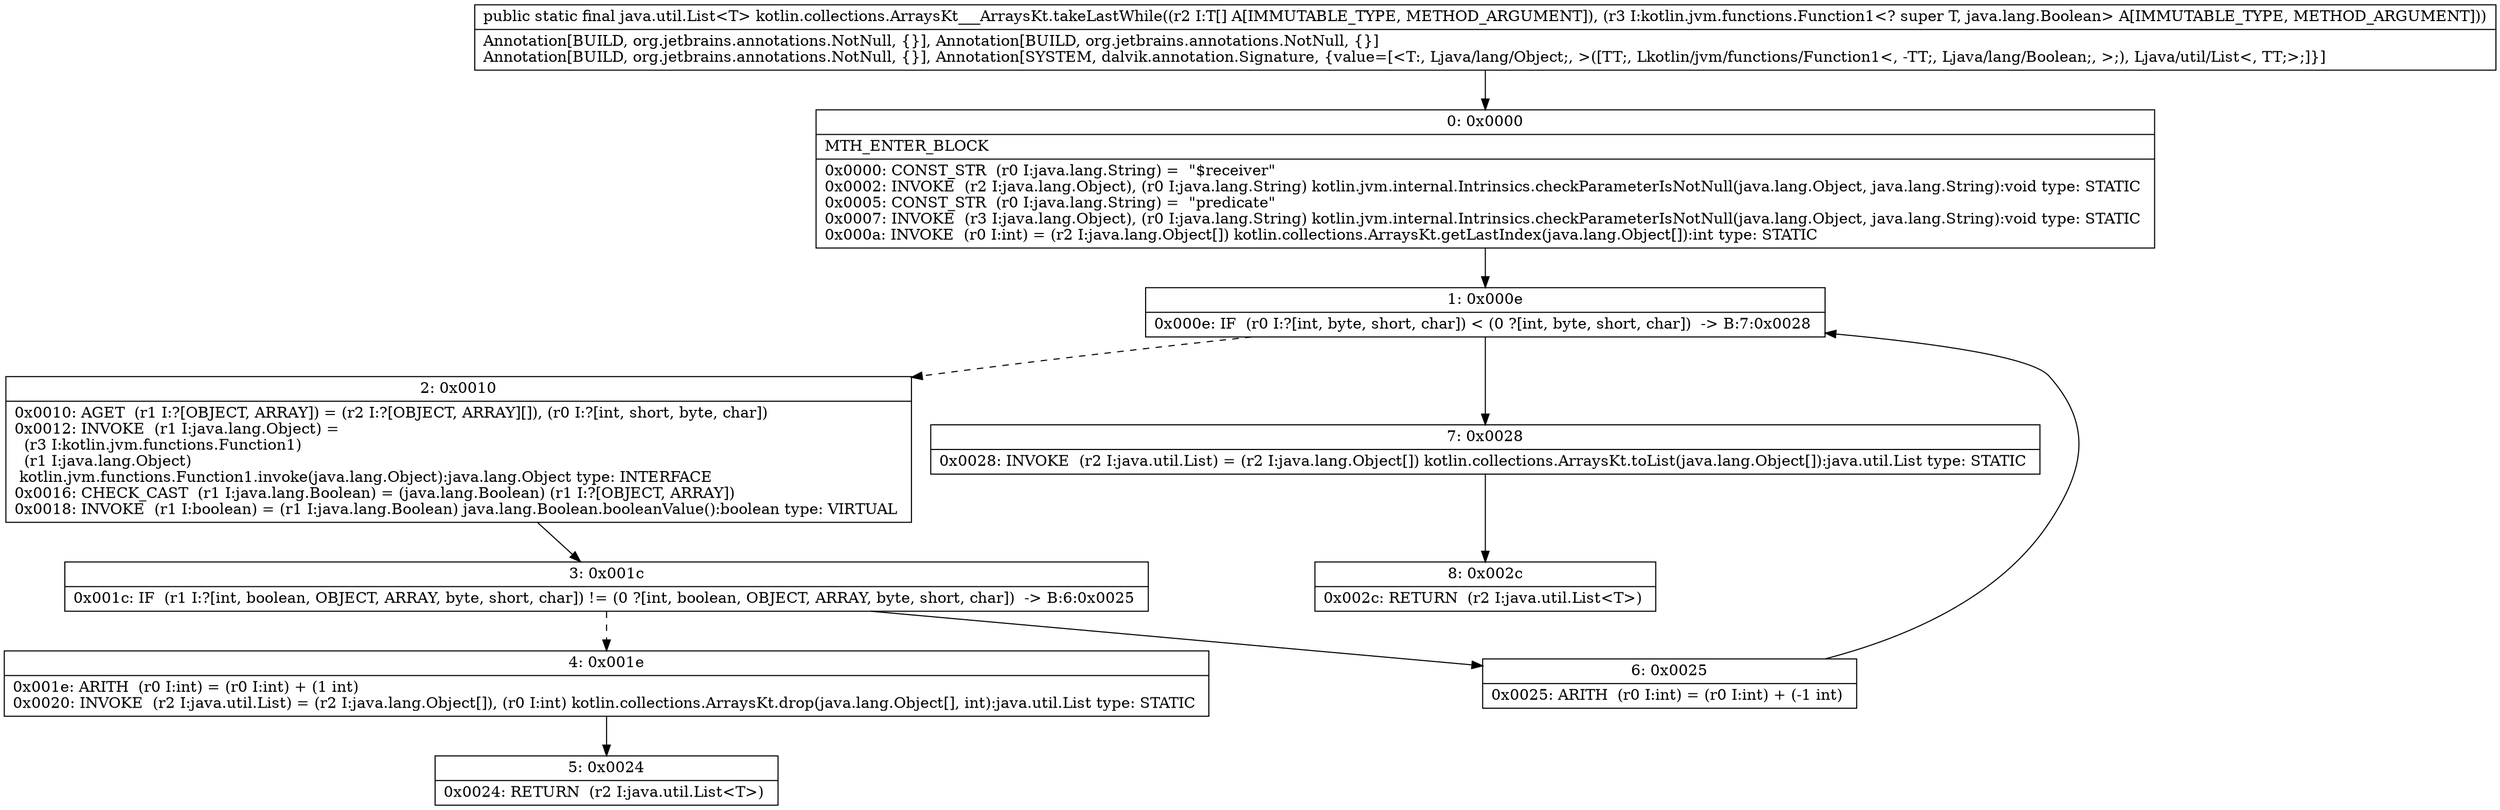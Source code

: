 digraph "CFG forkotlin.collections.ArraysKt___ArraysKt.takeLastWhile([Ljava\/lang\/Object;Lkotlin\/jvm\/functions\/Function1;)Ljava\/util\/List;" {
Node_0 [shape=record,label="{0\:\ 0x0000|MTH_ENTER_BLOCK\l|0x0000: CONST_STR  (r0 I:java.lang.String) =  \"$receiver\" \l0x0002: INVOKE  (r2 I:java.lang.Object), (r0 I:java.lang.String) kotlin.jvm.internal.Intrinsics.checkParameterIsNotNull(java.lang.Object, java.lang.String):void type: STATIC \l0x0005: CONST_STR  (r0 I:java.lang.String) =  \"predicate\" \l0x0007: INVOKE  (r3 I:java.lang.Object), (r0 I:java.lang.String) kotlin.jvm.internal.Intrinsics.checkParameterIsNotNull(java.lang.Object, java.lang.String):void type: STATIC \l0x000a: INVOKE  (r0 I:int) = (r2 I:java.lang.Object[]) kotlin.collections.ArraysKt.getLastIndex(java.lang.Object[]):int type: STATIC \l}"];
Node_1 [shape=record,label="{1\:\ 0x000e|0x000e: IF  (r0 I:?[int, byte, short, char]) \< (0 ?[int, byte, short, char])  \-\> B:7:0x0028 \l}"];
Node_2 [shape=record,label="{2\:\ 0x0010|0x0010: AGET  (r1 I:?[OBJECT, ARRAY]) = (r2 I:?[OBJECT, ARRAY][]), (r0 I:?[int, short, byte, char]) \l0x0012: INVOKE  (r1 I:java.lang.Object) = \l  (r3 I:kotlin.jvm.functions.Function1)\l  (r1 I:java.lang.Object)\l kotlin.jvm.functions.Function1.invoke(java.lang.Object):java.lang.Object type: INTERFACE \l0x0016: CHECK_CAST  (r1 I:java.lang.Boolean) = (java.lang.Boolean) (r1 I:?[OBJECT, ARRAY]) \l0x0018: INVOKE  (r1 I:boolean) = (r1 I:java.lang.Boolean) java.lang.Boolean.booleanValue():boolean type: VIRTUAL \l}"];
Node_3 [shape=record,label="{3\:\ 0x001c|0x001c: IF  (r1 I:?[int, boolean, OBJECT, ARRAY, byte, short, char]) != (0 ?[int, boolean, OBJECT, ARRAY, byte, short, char])  \-\> B:6:0x0025 \l}"];
Node_4 [shape=record,label="{4\:\ 0x001e|0x001e: ARITH  (r0 I:int) = (r0 I:int) + (1 int) \l0x0020: INVOKE  (r2 I:java.util.List) = (r2 I:java.lang.Object[]), (r0 I:int) kotlin.collections.ArraysKt.drop(java.lang.Object[], int):java.util.List type: STATIC \l}"];
Node_5 [shape=record,label="{5\:\ 0x0024|0x0024: RETURN  (r2 I:java.util.List\<T\>) \l}"];
Node_6 [shape=record,label="{6\:\ 0x0025|0x0025: ARITH  (r0 I:int) = (r0 I:int) + (\-1 int) \l}"];
Node_7 [shape=record,label="{7\:\ 0x0028|0x0028: INVOKE  (r2 I:java.util.List) = (r2 I:java.lang.Object[]) kotlin.collections.ArraysKt.toList(java.lang.Object[]):java.util.List type: STATIC \l}"];
Node_8 [shape=record,label="{8\:\ 0x002c|0x002c: RETURN  (r2 I:java.util.List\<T\>) \l}"];
MethodNode[shape=record,label="{public static final java.util.List\<T\> kotlin.collections.ArraysKt___ArraysKt.takeLastWhile((r2 I:T[] A[IMMUTABLE_TYPE, METHOD_ARGUMENT]), (r3 I:kotlin.jvm.functions.Function1\<? super T, java.lang.Boolean\> A[IMMUTABLE_TYPE, METHOD_ARGUMENT]))  | Annotation[BUILD, org.jetbrains.annotations.NotNull, \{\}], Annotation[BUILD, org.jetbrains.annotations.NotNull, \{\}]\lAnnotation[BUILD, org.jetbrains.annotations.NotNull, \{\}], Annotation[SYSTEM, dalvik.annotation.Signature, \{value=[\<T:, Ljava\/lang\/Object;, \>([TT;, Lkotlin\/jvm\/functions\/Function1\<, \-TT;, Ljava\/lang\/Boolean;, \>;), Ljava\/util\/List\<, TT;\>;]\}]\l}"];
MethodNode -> Node_0;
Node_0 -> Node_1;
Node_1 -> Node_2[style=dashed];
Node_1 -> Node_7;
Node_2 -> Node_3;
Node_3 -> Node_4[style=dashed];
Node_3 -> Node_6;
Node_4 -> Node_5;
Node_6 -> Node_1;
Node_7 -> Node_8;
}

